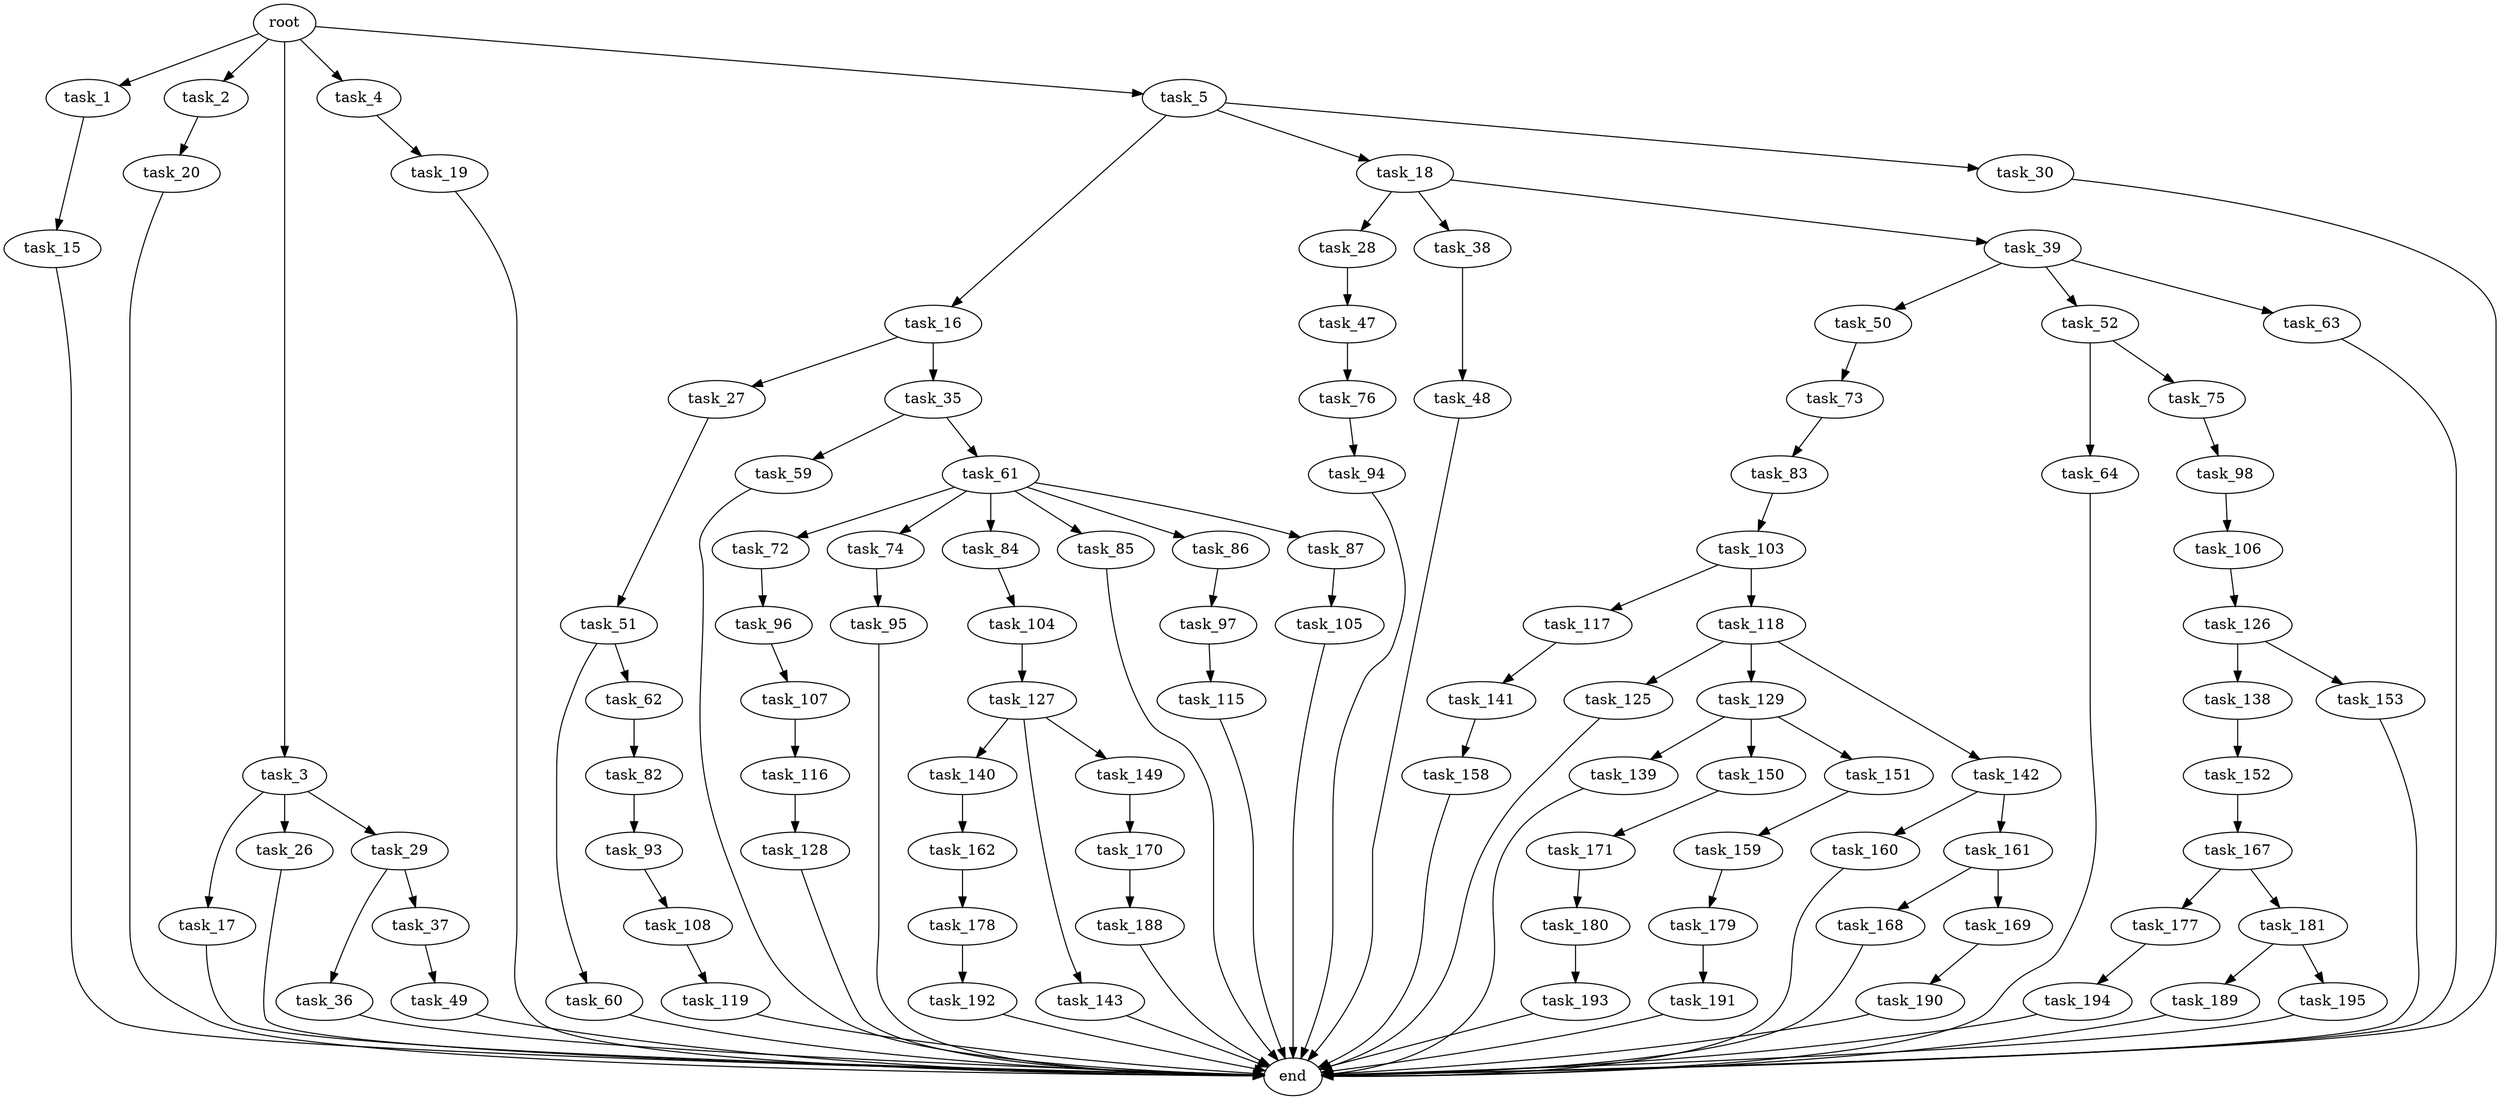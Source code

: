 digraph G {
  root [size="0.000000"];
  task_1 [size="214063299706.000000"];
  task_2 [size="593706030222.000000"];
  task_3 [size="3488917052.000000"];
  task_4 [size="218371586180.000000"];
  task_5 [size="28991029248.000000"];
  task_15 [size="42979785453.000000"];
  task_16 [size="440384846637.000000"];
  task_17 [size="231928233984.000000"];
  task_18 [size="4929251657.000000"];
  task_19 [size="7929236874.000000"];
  task_20 [size="50184641122.000000"];
  task_26 [size="68719476736.000000"];
  task_27 [size="47274528181.000000"];
  task_28 [size="553847192963.000000"];
  task_29 [size="11252985409.000000"];
  task_30 [size="1073741824000.000000"];
  task_35 [size="4160732066.000000"];
  task_36 [size="13950062936.000000"];
  task_37 [size="13941270606.000000"];
  task_38 [size="7945450996.000000"];
  task_39 [size="692613439.000000"];
  task_47 [size="28991029248.000000"];
  task_48 [size="368293445632.000000"];
  task_49 [size="8589934592.000000"];
  task_50 [size="368293445632.000000"];
  task_51 [size="199790014632.000000"];
  task_52 [size="7573959835.000000"];
  task_59 [size="1109731322.000000"];
  task_60 [size="368293445632.000000"];
  task_61 [size="8589934592.000000"];
  task_62 [size="28991029248.000000"];
  task_63 [size="26554200986.000000"];
  task_64 [size="190619036278.000000"];
  task_72 [size="18340940542.000000"];
  task_73 [size="1375548593.000000"];
  task_74 [size="96062120048.000000"];
  task_75 [size="116516374569.000000"];
  task_76 [size="30173860622.000000"];
  task_82 [size="4333722545.000000"];
  task_83 [size="185951865508.000000"];
  task_84 [size="782757789696.000000"];
  task_85 [size="19313939808.000000"];
  task_86 [size="11701265877.000000"];
  task_87 [size="368293445632.000000"];
  task_93 [size="28991029248.000000"];
  task_94 [size="550942276681.000000"];
  task_95 [size="1965195320.000000"];
  task_96 [size="782757789696.000000"];
  task_97 [size="30578156068.000000"];
  task_98 [size="28991029248.000000"];
  task_103 [size="36062072986.000000"];
  task_104 [size="4146838754.000000"];
  task_105 [size="30038869914.000000"];
  task_106 [size="28991029248.000000"];
  task_107 [size="28991029248.000000"];
  task_108 [size="97409316532.000000"];
  task_115 [size="22577787158.000000"];
  task_116 [size="46324299050.000000"];
  task_117 [size="28991029248.000000"];
  task_118 [size="14024111913.000000"];
  task_119 [size="15728654718.000000"];
  task_125 [size="10571188898.000000"];
  task_126 [size="8589934592.000000"];
  task_127 [size="28991029248.000000"];
  task_128 [size="38853833902.000000"];
  task_129 [size="134217728000.000000"];
  task_138 [size="13701485334.000000"];
  task_139 [size="28991029248.000000"];
  task_140 [size="234814407409.000000"];
  task_141 [size="11417575299.000000"];
  task_142 [size="1203328719.000000"];
  task_143 [size="471809167733.000000"];
  task_149 [size="22672808963.000000"];
  task_150 [size="1157524289.000000"];
  task_151 [size="782757789696.000000"];
  task_152 [size="30508721102.000000"];
  task_153 [size="1073741824000.000000"];
  task_158 [size="1252590826613.000000"];
  task_159 [size="4482048186.000000"];
  task_160 [size="68719476736.000000"];
  task_161 [size="17807609333.000000"];
  task_162 [size="782757789696.000000"];
  task_167 [size="18663095311.000000"];
  task_168 [size="377137336284.000000"];
  task_169 [size="268698273.000000"];
  task_170 [size="231928233984.000000"];
  task_171 [size="33443209251.000000"];
  task_177 [size="517782724483.000000"];
  task_178 [size="32599387496.000000"];
  task_179 [size="270629876684.000000"];
  task_180 [size="697922360432.000000"];
  task_181 [size="31626357549.000000"];
  task_188 [size="32750671304.000000"];
  task_189 [size="231928233984.000000"];
  task_190 [size="68719476736.000000"];
  task_191 [size="726660883119.000000"];
  task_192 [size="729568727.000000"];
  task_193 [size="1073741824000.000000"];
  task_194 [size="7333069669.000000"];
  task_195 [size="28622624183.000000"];
  end [size="0.000000"];

  root -> task_1 [size="1.000000"];
  root -> task_2 [size="1.000000"];
  root -> task_3 [size="1.000000"];
  root -> task_4 [size="1.000000"];
  root -> task_5 [size="1.000000"];
  task_1 -> task_15 [size="411041792.000000"];
  task_2 -> task_20 [size="411041792.000000"];
  task_3 -> task_17 [size="209715200.000000"];
  task_3 -> task_26 [size="209715200.000000"];
  task_3 -> task_29 [size="209715200.000000"];
  task_4 -> task_19 [size="209715200.000000"];
  task_5 -> task_16 [size="75497472.000000"];
  task_5 -> task_18 [size="75497472.000000"];
  task_5 -> task_30 [size="75497472.000000"];
  task_15 -> end [size="1.000000"];
  task_16 -> task_27 [size="411041792.000000"];
  task_16 -> task_35 [size="411041792.000000"];
  task_17 -> end [size="1.000000"];
  task_18 -> task_28 [size="209715200.000000"];
  task_18 -> task_38 [size="209715200.000000"];
  task_18 -> task_39 [size="209715200.000000"];
  task_19 -> end [size="1.000000"];
  task_20 -> end [size="1.000000"];
  task_26 -> end [size="1.000000"];
  task_27 -> task_51 [size="838860800.000000"];
  task_28 -> task_47 [size="536870912.000000"];
  task_29 -> task_36 [size="411041792.000000"];
  task_29 -> task_37 [size="411041792.000000"];
  task_30 -> end [size="1.000000"];
  task_35 -> task_59 [size="301989888.000000"];
  task_35 -> task_61 [size="301989888.000000"];
  task_36 -> end [size="1.000000"];
  task_37 -> task_49 [size="411041792.000000"];
  task_38 -> task_48 [size="838860800.000000"];
  task_39 -> task_50 [size="33554432.000000"];
  task_39 -> task_52 [size="33554432.000000"];
  task_39 -> task_63 [size="33554432.000000"];
  task_47 -> task_76 [size="75497472.000000"];
  task_48 -> end [size="1.000000"];
  task_49 -> end [size="1.000000"];
  task_50 -> task_73 [size="411041792.000000"];
  task_51 -> task_60 [size="209715200.000000"];
  task_51 -> task_62 [size="209715200.000000"];
  task_52 -> task_64 [size="301989888.000000"];
  task_52 -> task_75 [size="301989888.000000"];
  task_59 -> end [size="1.000000"];
  task_60 -> end [size="1.000000"];
  task_61 -> task_72 [size="33554432.000000"];
  task_61 -> task_74 [size="33554432.000000"];
  task_61 -> task_84 [size="33554432.000000"];
  task_61 -> task_85 [size="33554432.000000"];
  task_61 -> task_86 [size="33554432.000000"];
  task_61 -> task_87 [size="33554432.000000"];
  task_62 -> task_82 [size="75497472.000000"];
  task_63 -> end [size="1.000000"];
  task_64 -> end [size="1.000000"];
  task_72 -> task_96 [size="411041792.000000"];
  task_73 -> task_83 [size="134217728.000000"];
  task_74 -> task_95 [size="134217728.000000"];
  task_75 -> task_98 [size="134217728.000000"];
  task_76 -> task_94 [size="679477248.000000"];
  task_82 -> task_93 [size="209715200.000000"];
  task_83 -> task_103 [size="411041792.000000"];
  task_84 -> task_104 [size="679477248.000000"];
  task_85 -> end [size="1.000000"];
  task_86 -> task_97 [size="209715200.000000"];
  task_87 -> task_105 [size="411041792.000000"];
  task_93 -> task_108 [size="75497472.000000"];
  task_94 -> end [size="1.000000"];
  task_95 -> end [size="1.000000"];
  task_96 -> task_107 [size="679477248.000000"];
  task_97 -> task_115 [size="679477248.000000"];
  task_98 -> task_106 [size="75497472.000000"];
  task_103 -> task_117 [size="679477248.000000"];
  task_103 -> task_118 [size="679477248.000000"];
  task_104 -> task_127 [size="411041792.000000"];
  task_105 -> end [size="1.000000"];
  task_106 -> task_126 [size="75497472.000000"];
  task_107 -> task_116 [size="75497472.000000"];
  task_108 -> task_119 [size="75497472.000000"];
  task_115 -> end [size="1.000000"];
  task_116 -> task_128 [size="209715200.000000"];
  task_117 -> task_141 [size="75497472.000000"];
  task_118 -> task_125 [size="838860800.000000"];
  task_118 -> task_129 [size="838860800.000000"];
  task_118 -> task_142 [size="838860800.000000"];
  task_119 -> end [size="1.000000"];
  task_125 -> end [size="1.000000"];
  task_126 -> task_138 [size="33554432.000000"];
  task_126 -> task_153 [size="33554432.000000"];
  task_127 -> task_140 [size="75497472.000000"];
  task_127 -> task_143 [size="75497472.000000"];
  task_127 -> task_149 [size="75497472.000000"];
  task_128 -> end [size="1.000000"];
  task_129 -> task_139 [size="209715200.000000"];
  task_129 -> task_150 [size="209715200.000000"];
  task_129 -> task_151 [size="209715200.000000"];
  task_138 -> task_152 [size="301989888.000000"];
  task_139 -> end [size="1.000000"];
  task_140 -> task_162 [size="209715200.000000"];
  task_141 -> task_158 [size="33554432.000000"];
  task_142 -> task_160 [size="33554432.000000"];
  task_142 -> task_161 [size="33554432.000000"];
  task_143 -> end [size="1.000000"];
  task_149 -> task_170 [size="536870912.000000"];
  task_150 -> task_171 [size="33554432.000000"];
  task_151 -> task_159 [size="679477248.000000"];
  task_152 -> task_167 [size="75497472.000000"];
  task_153 -> end [size="1.000000"];
  task_158 -> end [size="1.000000"];
  task_159 -> task_179 [size="209715200.000000"];
  task_160 -> end [size="1.000000"];
  task_161 -> task_168 [size="411041792.000000"];
  task_161 -> task_169 [size="411041792.000000"];
  task_162 -> task_178 [size="679477248.000000"];
  task_167 -> task_177 [size="301989888.000000"];
  task_167 -> task_181 [size="301989888.000000"];
  task_168 -> end [size="1.000000"];
  task_169 -> task_190 [size="33554432.000000"];
  task_170 -> task_188 [size="301989888.000000"];
  task_171 -> task_180 [size="75497472.000000"];
  task_177 -> task_194 [size="679477248.000000"];
  task_178 -> task_192 [size="838860800.000000"];
  task_179 -> task_191 [size="536870912.000000"];
  task_180 -> task_193 [size="679477248.000000"];
  task_181 -> task_189 [size="75497472.000000"];
  task_181 -> task_195 [size="75497472.000000"];
  task_188 -> end [size="1.000000"];
  task_189 -> end [size="1.000000"];
  task_190 -> end [size="1.000000"];
  task_191 -> end [size="1.000000"];
  task_192 -> end [size="1.000000"];
  task_193 -> end [size="1.000000"];
  task_194 -> end [size="1.000000"];
  task_195 -> end [size="1.000000"];
}
